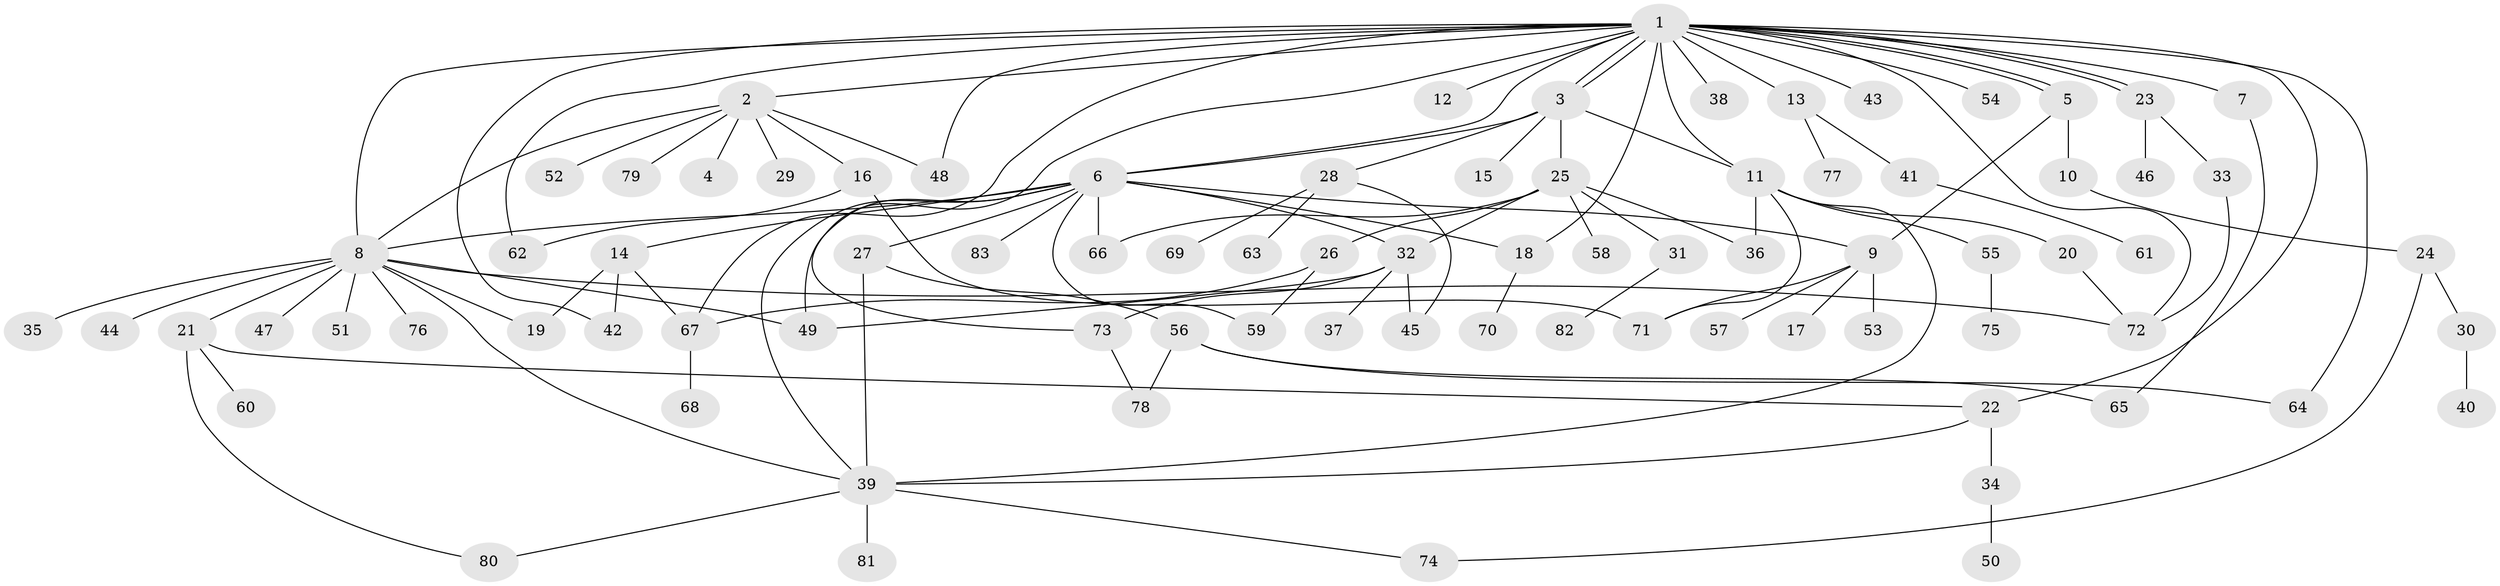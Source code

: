 // Generated by graph-tools (version 1.1) at 2025/14/03/09/25 04:14:29]
// undirected, 83 vertices, 120 edges
graph export_dot {
graph [start="1"]
  node [color=gray90,style=filled];
  1;
  2;
  3;
  4;
  5;
  6;
  7;
  8;
  9;
  10;
  11;
  12;
  13;
  14;
  15;
  16;
  17;
  18;
  19;
  20;
  21;
  22;
  23;
  24;
  25;
  26;
  27;
  28;
  29;
  30;
  31;
  32;
  33;
  34;
  35;
  36;
  37;
  38;
  39;
  40;
  41;
  42;
  43;
  44;
  45;
  46;
  47;
  48;
  49;
  50;
  51;
  52;
  53;
  54;
  55;
  56;
  57;
  58;
  59;
  60;
  61;
  62;
  63;
  64;
  65;
  66;
  67;
  68;
  69;
  70;
  71;
  72;
  73;
  74;
  75;
  76;
  77;
  78;
  79;
  80;
  81;
  82;
  83;
  1 -- 2;
  1 -- 3;
  1 -- 3;
  1 -- 5;
  1 -- 5;
  1 -- 6;
  1 -- 7;
  1 -- 8;
  1 -- 11;
  1 -- 12;
  1 -- 13;
  1 -- 18;
  1 -- 22;
  1 -- 23;
  1 -- 23;
  1 -- 38;
  1 -- 42;
  1 -- 43;
  1 -- 48;
  1 -- 54;
  1 -- 62;
  1 -- 64;
  1 -- 67;
  1 -- 72;
  1 -- 73;
  2 -- 4;
  2 -- 8;
  2 -- 16;
  2 -- 29;
  2 -- 48;
  2 -- 52;
  2 -- 79;
  3 -- 6;
  3 -- 11;
  3 -- 15;
  3 -- 25;
  3 -- 28;
  5 -- 9;
  5 -- 10;
  6 -- 8;
  6 -- 9;
  6 -- 14;
  6 -- 18;
  6 -- 27;
  6 -- 32;
  6 -- 39;
  6 -- 49;
  6 -- 59;
  6 -- 66;
  6 -- 83;
  7 -- 65;
  8 -- 19;
  8 -- 21;
  8 -- 35;
  8 -- 39;
  8 -- 44;
  8 -- 47;
  8 -- 49;
  8 -- 51;
  8 -- 72;
  8 -- 76;
  9 -- 17;
  9 -- 53;
  9 -- 57;
  9 -- 71;
  10 -- 24;
  11 -- 20;
  11 -- 36;
  11 -- 39;
  11 -- 55;
  11 -- 71;
  13 -- 41;
  13 -- 77;
  14 -- 19;
  14 -- 42;
  14 -- 67;
  16 -- 62;
  16 -- 71;
  18 -- 70;
  20 -- 72;
  21 -- 22;
  21 -- 60;
  21 -- 80;
  22 -- 34;
  22 -- 39;
  23 -- 33;
  23 -- 46;
  24 -- 30;
  24 -- 74;
  25 -- 26;
  25 -- 31;
  25 -- 32;
  25 -- 36;
  25 -- 58;
  25 -- 66;
  26 -- 59;
  26 -- 67;
  27 -- 39;
  27 -- 56;
  28 -- 45;
  28 -- 63;
  28 -- 69;
  30 -- 40;
  31 -- 82;
  32 -- 37;
  32 -- 45;
  32 -- 49;
  32 -- 73;
  33 -- 72;
  34 -- 50;
  39 -- 74;
  39 -- 80;
  39 -- 81;
  41 -- 61;
  55 -- 75;
  56 -- 64;
  56 -- 65;
  56 -- 78;
  67 -- 68;
  73 -- 78;
}

